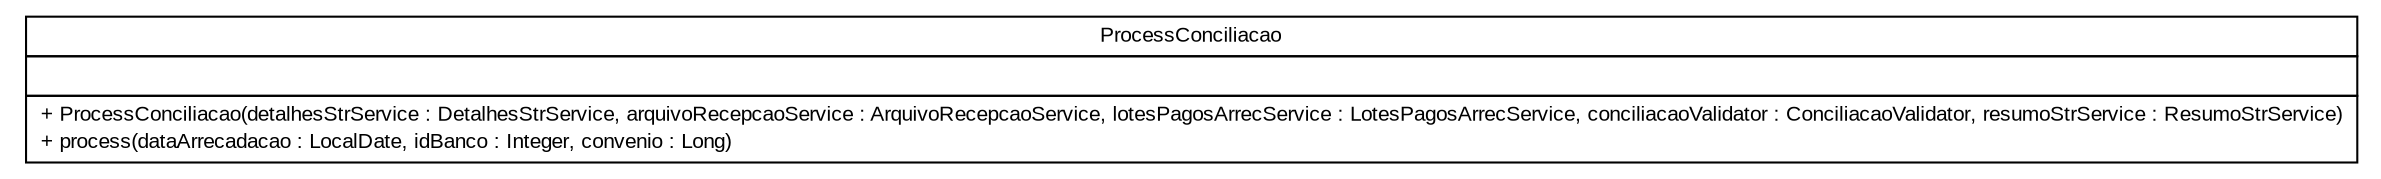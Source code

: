 #!/usr/local/bin/dot
#
# Class diagram 
# Generated by UMLGraph version R5_6 (http://www.umlgraph.org/)
#

digraph G {
	edge [fontname="arial",fontsize=10,labelfontname="arial",labelfontsize=10];
	node [fontname="arial",fontsize=10,shape=plaintext];
	nodesep=0.25;
	ranksep=0.5;
	// br.gov.to.sefaz.arr.processamento.process.content.conciliacao.ProcessConciliacao
	c14239 [label=<<table title="br.gov.to.sefaz.arr.processamento.process.content.conciliacao.ProcessConciliacao" border="0" cellborder="1" cellspacing="0" cellpadding="2" port="p" href="./ProcessConciliacao.html">
		<tr><td><table border="0" cellspacing="0" cellpadding="1">
<tr><td align="center" balign="center"> ProcessConciliacao </td></tr>
		</table></td></tr>
		<tr><td><table border="0" cellspacing="0" cellpadding="1">
<tr><td align="left" balign="left">  </td></tr>
		</table></td></tr>
		<tr><td><table border="0" cellspacing="0" cellpadding="1">
<tr><td align="left" balign="left"> + ProcessConciliacao(detalhesStrService : DetalhesStrService, arquivoRecepcaoService : ArquivoRecepcaoService, lotesPagosArrecService : LotesPagosArrecService, conciliacaoValidator : ConciliacaoValidator, resumoStrService : ResumoStrService) </td></tr>
<tr><td align="left" balign="left"> + process(dataArrecadacao : LocalDate, idBanco : Integer, convenio : Long) </td></tr>
		</table></td></tr>
		</table>>, URL="./ProcessConciliacao.html", fontname="arial", fontcolor="black", fontsize=10.0];
}

